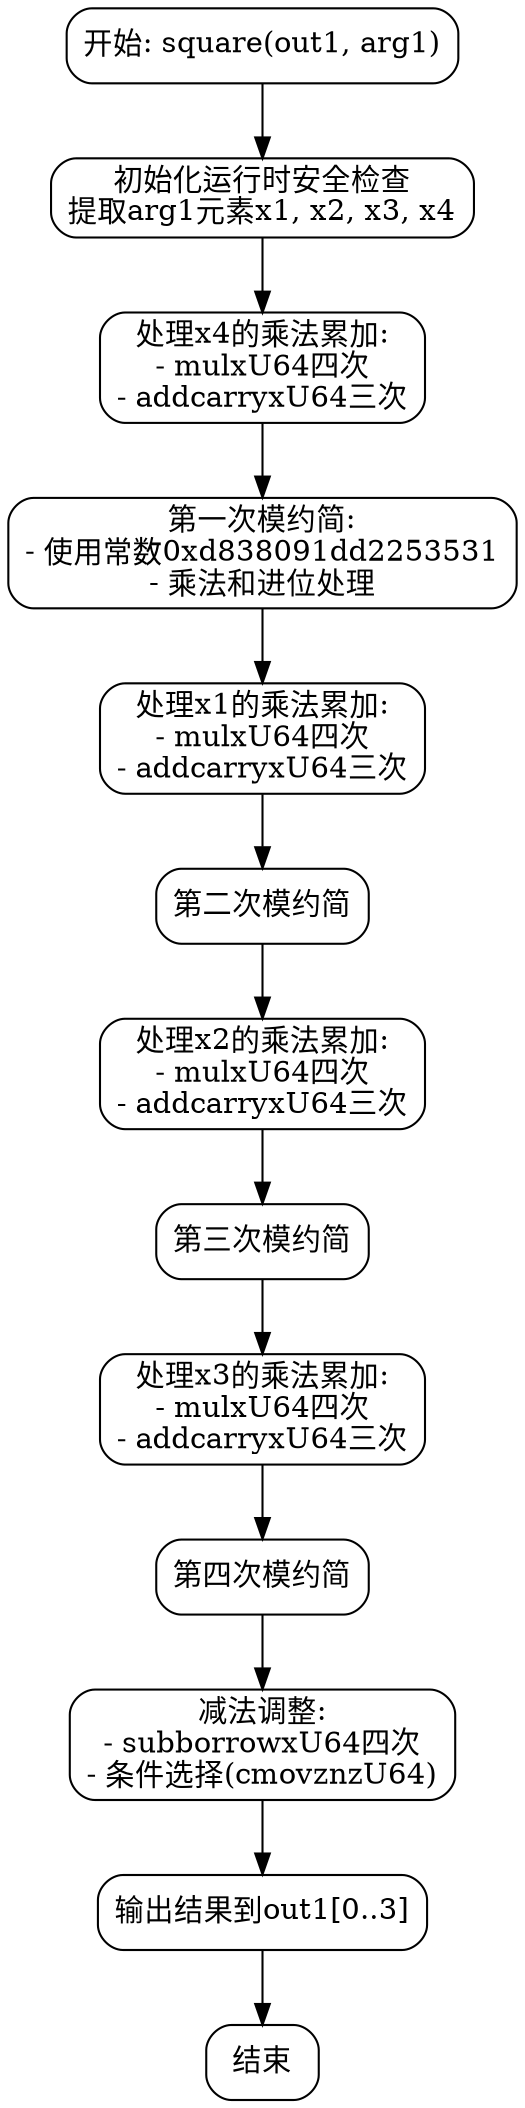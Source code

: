 
digraph square_flowchart {
    node [shape=rectangle, style=rounded];
    rankdir=TB;

    start [label="开始: square(out1, arg1)"];
    init [label="初始化运行时安全检查\n提取arg1元素x1, x2, x3, x4"];
    mul_x4 [label="处理x4的乘法累加:\n- mulxU64四次\n- addcarryxU64三次"];
    reduce1 [label="第一次模约简:\n- 使用常数0xd838091dd2253531\n- 乘法和进位处理"];
    mul_x1 [label="处理x1的乘法累加:\n- mulxU64四次\n- addcarryxU64三次"];
    reduce2 [label="第二次模约简"];
    mul_x2 [label="处理x2的乘法累加:\n- mulxU64四次\n- addcarryxU64三次"];
    reduce3 [label="第三次模约简"];
    mul_x3 [label="处理x3的乘法累加:\n- mulxU64四次\n- addcarryxU64三次"];
    reduce4 [label="第四次模约简"];
    sub_adj [label="减法调整:\n- subborrowxU64四次\n- 条件选择(cmovznzU64)"];
    output [label="输出结果到out1[0..3]"];
    end [label="结束"];

    start -> init;
    init -> mul_x4;
    mul_x4 -> reduce1;
    reduce1 -> mul_x1;
    mul_x1 -> reduce2;
    reduce2 -> mul_x2;
    mul_x2 -> reduce3;
    reduce3 -> mul_x3;
    mul_x3 -> reduce4;
    reduce4 -> sub_adj;
    sub_adj -> output;
    output -> end;
}
